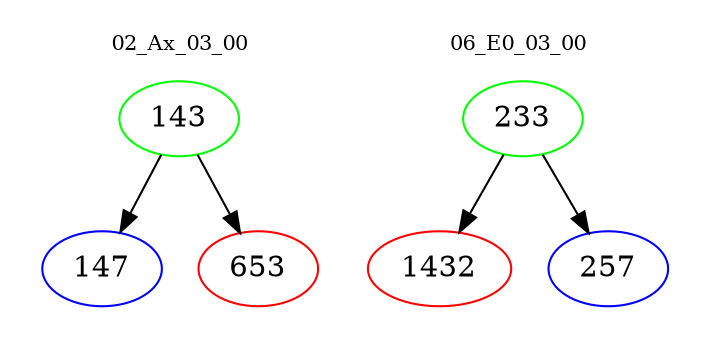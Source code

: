 digraph{
subgraph cluster_0 {
color = white
label = "02_Ax_03_00";
fontsize=10;
T0_143 [label="143", color="green"]
T0_143 -> T0_147 [color="black"]
T0_147 [label="147", color="blue"]
T0_143 -> T0_653 [color="black"]
T0_653 [label="653", color="red"]
}
subgraph cluster_1 {
color = white
label = "06_E0_03_00";
fontsize=10;
T1_233 [label="233", color="green"]
T1_233 -> T1_1432 [color="black"]
T1_1432 [label="1432", color="red"]
T1_233 -> T1_257 [color="black"]
T1_257 [label="257", color="blue"]
}
}
